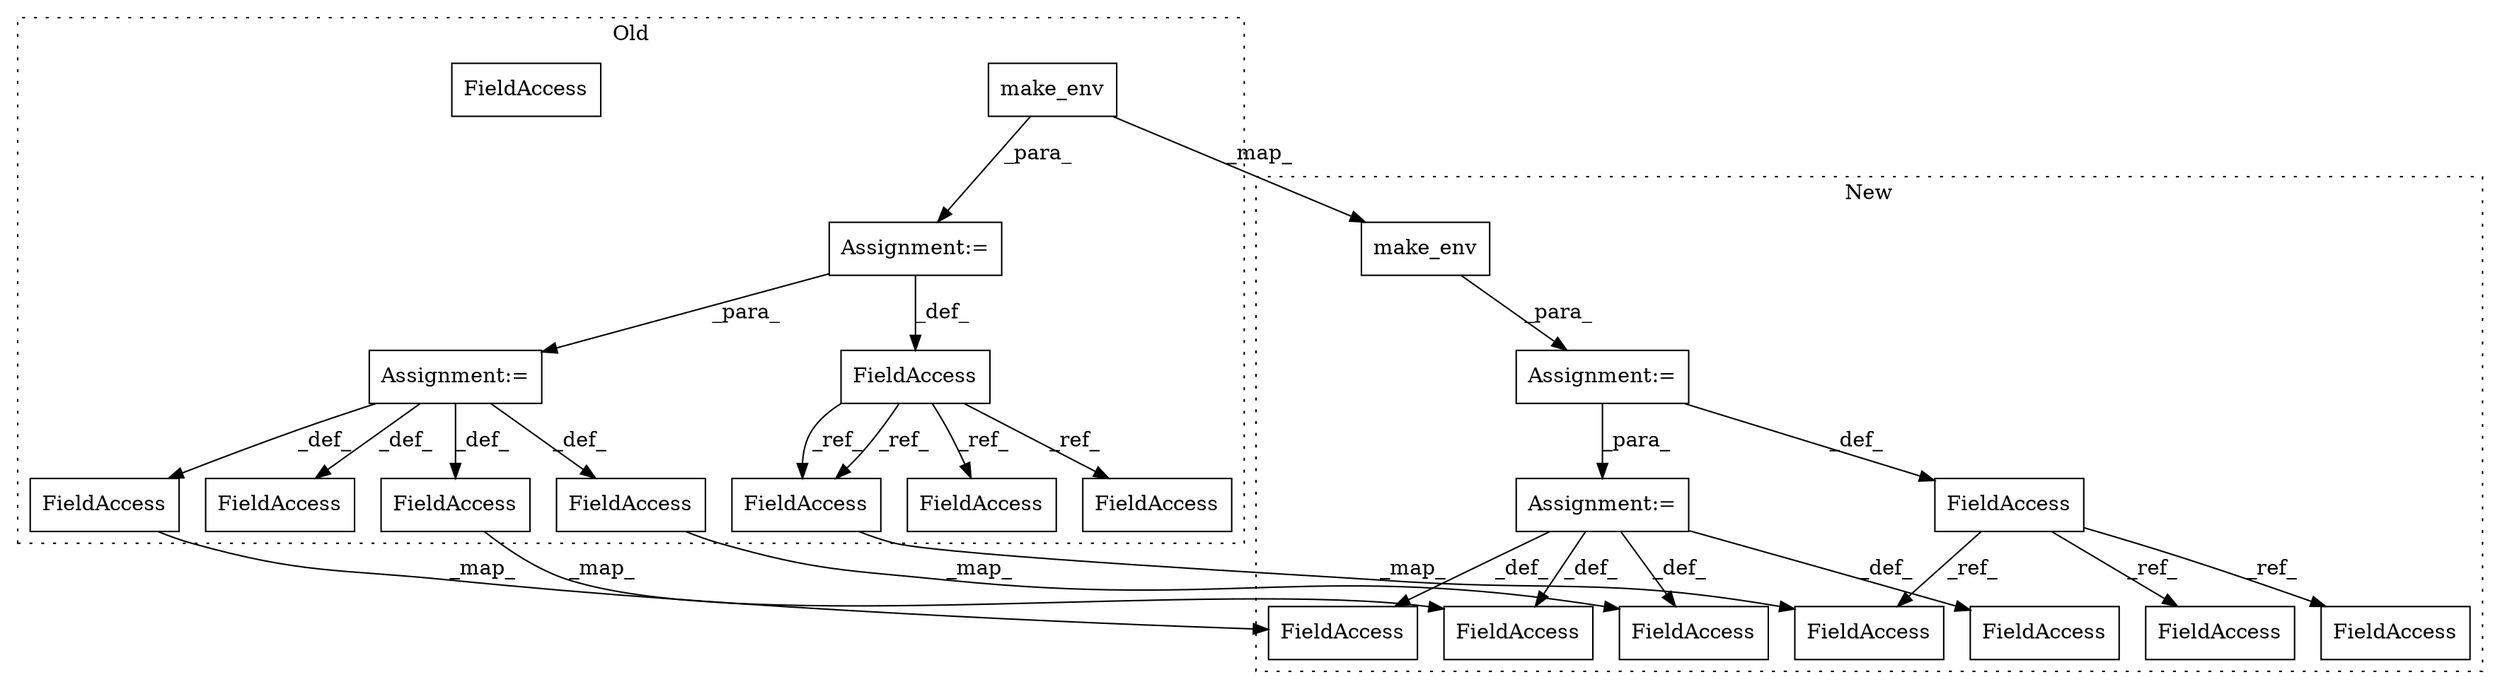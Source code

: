 digraph G {
subgraph cluster0 {
1 [label="make_env" a="32" s="1359" l="10" shape="box"];
4 [label="Assignment:=" a="7" s="1345" l="14" shape="box"];
6 [label="FieldAccess" a="22" s="1341" l="4" shape="box"];
7 [label="FieldAccess" a="22" s="1527" l="4" shape="box"];
8 [label="FieldAccess" a="22" s="1559" l="4" shape="box"];
12 [label="FieldAccess" a="22" s="1507" l="3" shape="box"];
13 [label="Assignment:=" a="7" s="1510" l="1" shape="box"];
15 [label="FieldAccess" a="22" s="1768" l="4" shape="box"];
17 [label="FieldAccess" a="22" s="1715" l="10" shape="box"];
20 [label="FieldAccess" a="22" s="1659" l="5" shape="box"];
22 [label="FieldAccess" a="22" s="2870" l="11" shape="box"];
23 [label="FieldAccess" a="22" s="1768" l="4" shape="box"];
label = "Old";
style="dotted";
}
subgraph cluster1 {
2 [label="make_env" a="32" s="1344" l="10" shape="box"];
3 [label="Assignment:=" a="7" s="1405" l="1" shape="box"];
5 [label="FieldAccess" a="22" s="1340" l="3" shape="box"];
9 [label="FieldAccess" a="22" s="1402" l="3" shape="box"];
10 [label="FieldAccess" a="22" s="1450" l="3" shape="box"];
11 [label="FieldAccess" a="22" s="1422" l="3" shape="box"];
14 [label="Assignment:=" a="7" s="1343" l="1" shape="box"];
16 [label="FieldAccess" a="22" s="1655" l="3" shape="box"];
18 [label="FieldAccess" a="22" s="1602" l="10" shape="box"];
19 [label="FieldAccess" a="22" s="1546" l="5" shape="box"];
21 [label="FieldAccess" a="22" s="2756" l="11" shape="box"];
label = "New";
style="dotted";
}
1 -> 2 [label="_map_"];
1 -> 4 [label="_para_"];
2 -> 14 [label="_para_"];
3 -> 19 [label="_def_"];
3 -> 21 [label="_def_"];
3 -> 18 [label="_def_"];
3 -> 9 [label="_def_"];
4 -> 6 [label="_def_"];
4 -> 13 [label="_para_"];
5 -> 10 [label="_ref_"];
5 -> 16 [label="_ref_"];
5 -> 11 [label="_ref_"];
6 -> 23 [label="_ref_"];
6 -> 7 [label="_ref_"];
6 -> 8 [label="_ref_"];
6 -> 23 [label="_ref_"];
13 -> 17 [label="_def_"];
13 -> 20 [label="_def_"];
13 -> 12 [label="_def_"];
13 -> 22 [label="_def_"];
14 -> 5 [label="_def_"];
14 -> 3 [label="_para_"];
17 -> 18 [label="_map_"];
20 -> 19 [label="_map_"];
22 -> 21 [label="_map_"];
23 -> 16 [label="_map_"];
}